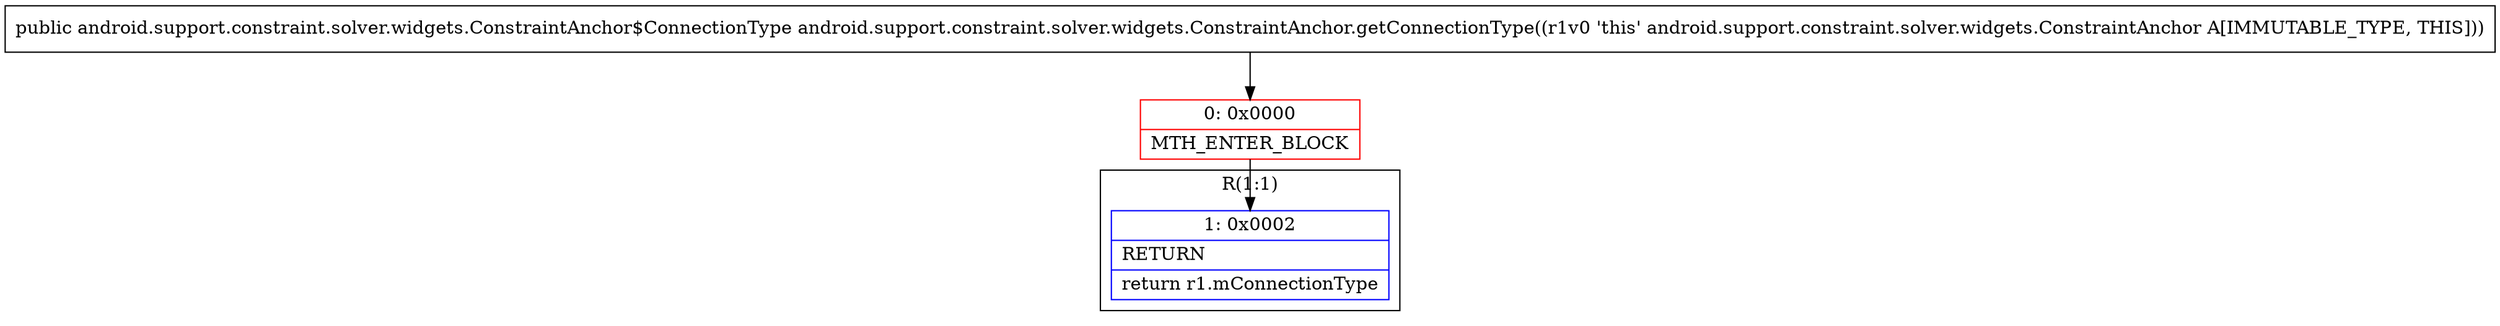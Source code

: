 digraph "CFG forandroid.support.constraint.solver.widgets.ConstraintAnchor.getConnectionType()Landroid\/support\/constraint\/solver\/widgets\/ConstraintAnchor$ConnectionType;" {
subgraph cluster_Region_1769900006 {
label = "R(1:1)";
node [shape=record,color=blue];
Node_1 [shape=record,label="{1\:\ 0x0002|RETURN\l|return r1.mConnectionType\l}"];
}
Node_0 [shape=record,color=red,label="{0\:\ 0x0000|MTH_ENTER_BLOCK\l}"];
MethodNode[shape=record,label="{public android.support.constraint.solver.widgets.ConstraintAnchor$ConnectionType android.support.constraint.solver.widgets.ConstraintAnchor.getConnectionType((r1v0 'this' android.support.constraint.solver.widgets.ConstraintAnchor A[IMMUTABLE_TYPE, THIS])) }"];
MethodNode -> Node_0;
Node_0 -> Node_1;
}

